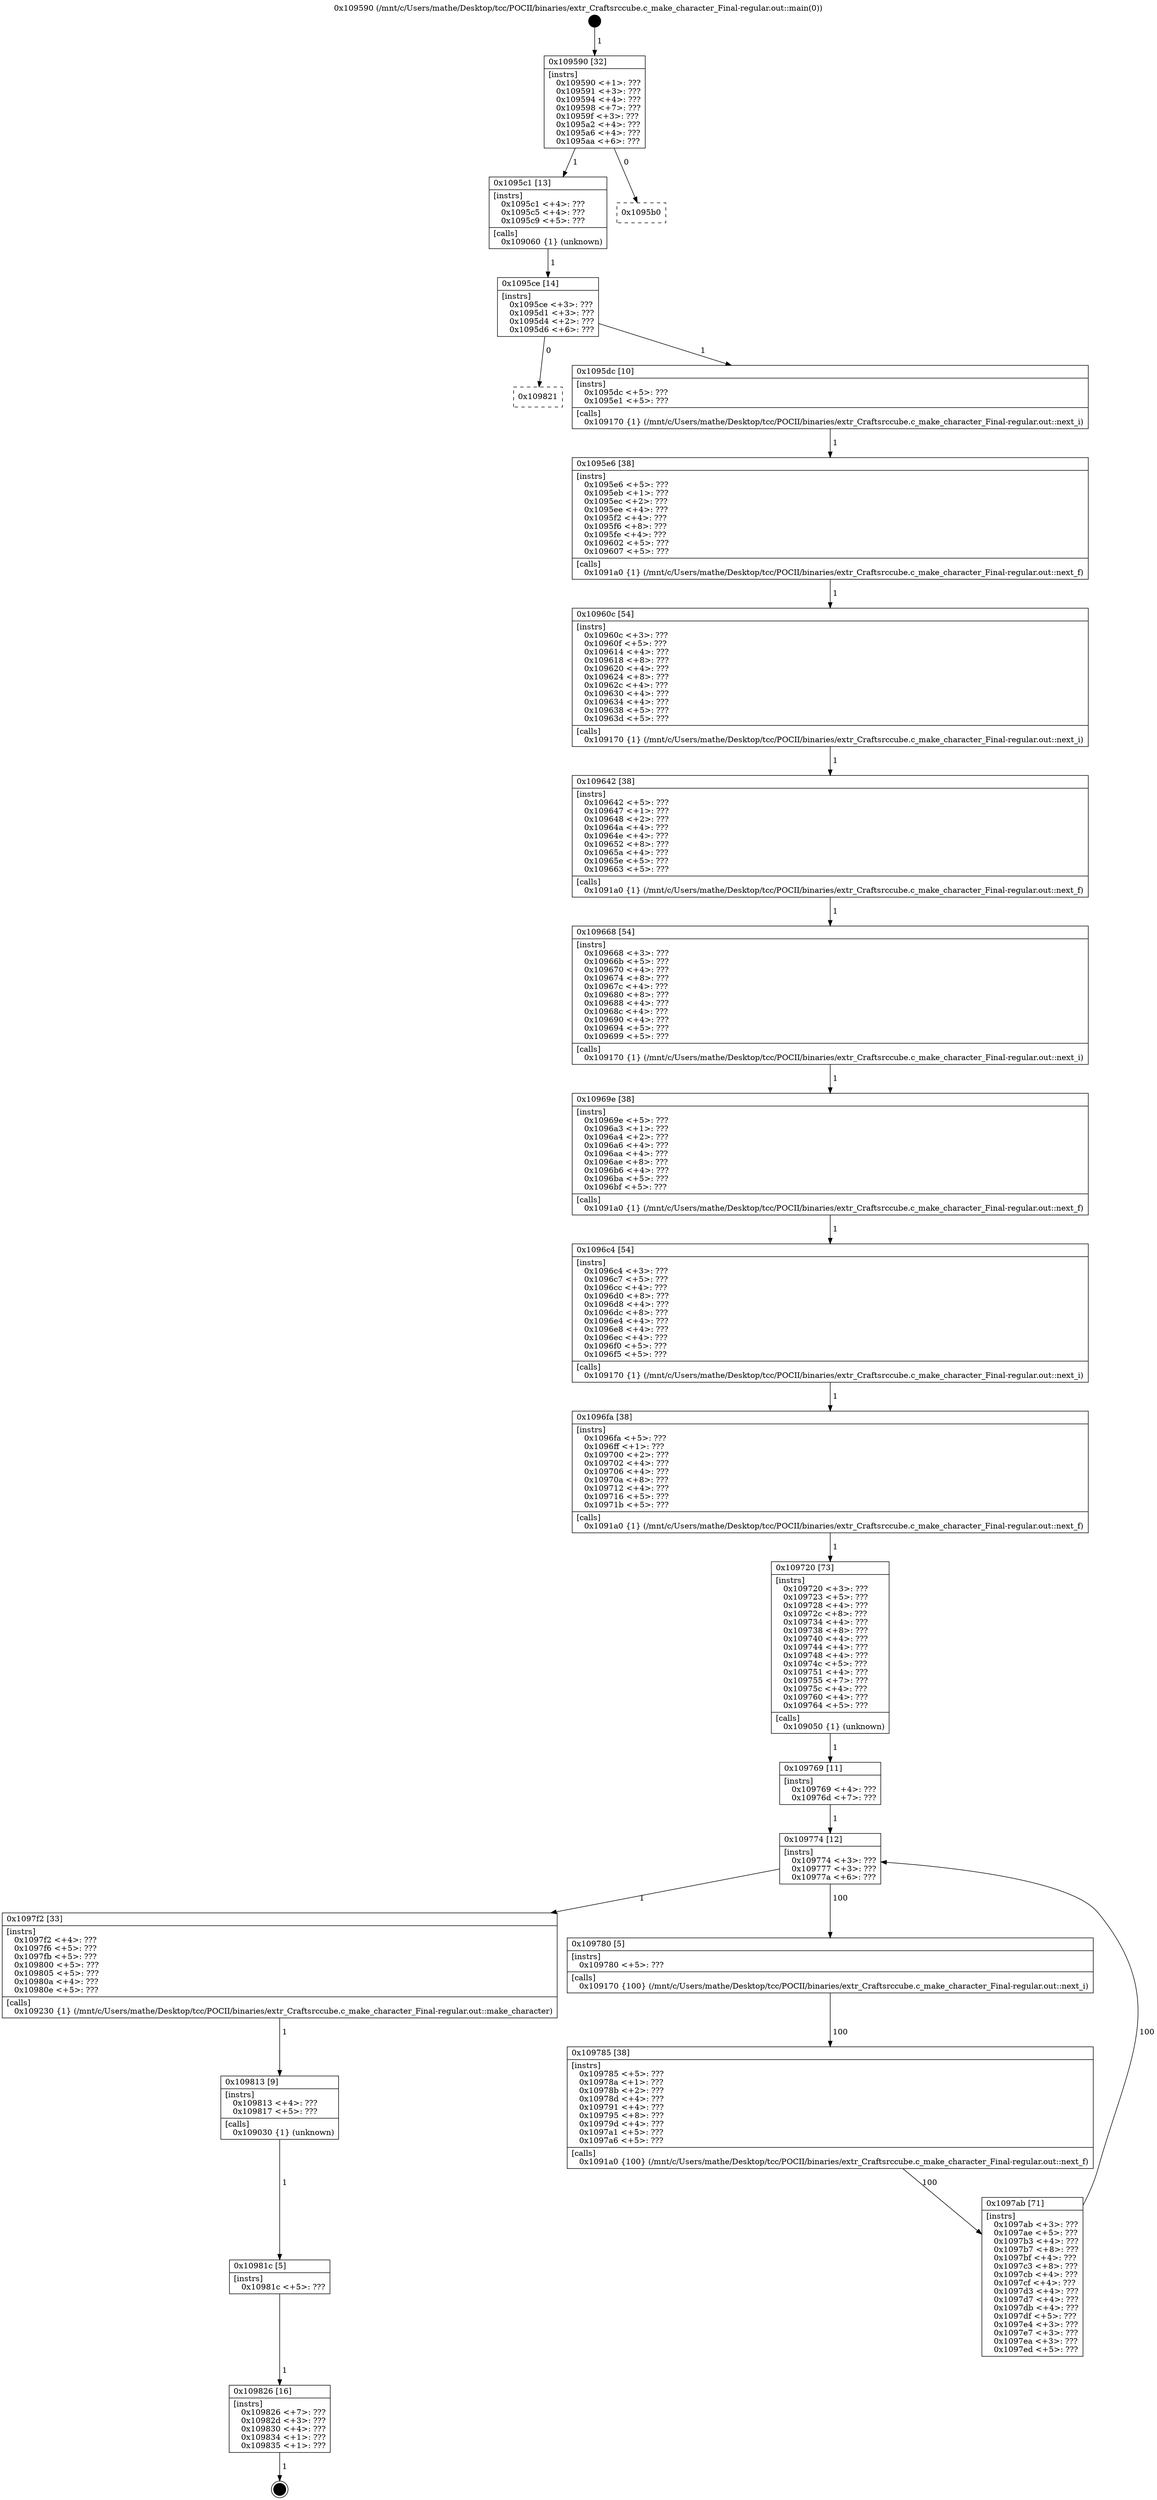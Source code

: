 digraph "0x109590" {
  label = "0x109590 (/mnt/c/Users/mathe/Desktop/tcc/POCII/binaries/extr_Craftsrccube.c_make_character_Final-regular.out::main(0))"
  labelloc = "t"
  node[shape=record]

  Entry [label="",width=0.3,height=0.3,shape=circle,fillcolor=black,style=filled]
  "0x109590" [label="{
     0x109590 [32]\l
     | [instrs]\l
     &nbsp;&nbsp;0x109590 \<+1\>: ???\l
     &nbsp;&nbsp;0x109591 \<+3\>: ???\l
     &nbsp;&nbsp;0x109594 \<+4\>: ???\l
     &nbsp;&nbsp;0x109598 \<+7\>: ???\l
     &nbsp;&nbsp;0x10959f \<+3\>: ???\l
     &nbsp;&nbsp;0x1095a2 \<+4\>: ???\l
     &nbsp;&nbsp;0x1095a6 \<+4\>: ???\l
     &nbsp;&nbsp;0x1095aa \<+6\>: ???\l
  }"]
  "0x1095c1" [label="{
     0x1095c1 [13]\l
     | [instrs]\l
     &nbsp;&nbsp;0x1095c1 \<+4\>: ???\l
     &nbsp;&nbsp;0x1095c5 \<+4\>: ???\l
     &nbsp;&nbsp;0x1095c9 \<+5\>: ???\l
     | [calls]\l
     &nbsp;&nbsp;0x109060 \{1\} (unknown)\l
  }"]
  "0x1095b0" [label="{
     0x1095b0\l
  }", style=dashed]
  "0x1095ce" [label="{
     0x1095ce [14]\l
     | [instrs]\l
     &nbsp;&nbsp;0x1095ce \<+3\>: ???\l
     &nbsp;&nbsp;0x1095d1 \<+3\>: ???\l
     &nbsp;&nbsp;0x1095d4 \<+2\>: ???\l
     &nbsp;&nbsp;0x1095d6 \<+6\>: ???\l
  }"]
  "0x109821" [label="{
     0x109821\l
  }", style=dashed]
  "0x1095dc" [label="{
     0x1095dc [10]\l
     | [instrs]\l
     &nbsp;&nbsp;0x1095dc \<+5\>: ???\l
     &nbsp;&nbsp;0x1095e1 \<+5\>: ???\l
     | [calls]\l
     &nbsp;&nbsp;0x109170 \{1\} (/mnt/c/Users/mathe/Desktop/tcc/POCII/binaries/extr_Craftsrccube.c_make_character_Final-regular.out::next_i)\l
  }"]
  Exit [label="",width=0.3,height=0.3,shape=circle,fillcolor=black,style=filled,peripheries=2]
  "0x1095e6" [label="{
     0x1095e6 [38]\l
     | [instrs]\l
     &nbsp;&nbsp;0x1095e6 \<+5\>: ???\l
     &nbsp;&nbsp;0x1095eb \<+1\>: ???\l
     &nbsp;&nbsp;0x1095ec \<+2\>: ???\l
     &nbsp;&nbsp;0x1095ee \<+4\>: ???\l
     &nbsp;&nbsp;0x1095f2 \<+4\>: ???\l
     &nbsp;&nbsp;0x1095f6 \<+8\>: ???\l
     &nbsp;&nbsp;0x1095fe \<+4\>: ???\l
     &nbsp;&nbsp;0x109602 \<+5\>: ???\l
     &nbsp;&nbsp;0x109607 \<+5\>: ???\l
     | [calls]\l
     &nbsp;&nbsp;0x1091a0 \{1\} (/mnt/c/Users/mathe/Desktop/tcc/POCII/binaries/extr_Craftsrccube.c_make_character_Final-regular.out::next_f)\l
  }"]
  "0x10960c" [label="{
     0x10960c [54]\l
     | [instrs]\l
     &nbsp;&nbsp;0x10960c \<+3\>: ???\l
     &nbsp;&nbsp;0x10960f \<+5\>: ???\l
     &nbsp;&nbsp;0x109614 \<+4\>: ???\l
     &nbsp;&nbsp;0x109618 \<+8\>: ???\l
     &nbsp;&nbsp;0x109620 \<+4\>: ???\l
     &nbsp;&nbsp;0x109624 \<+8\>: ???\l
     &nbsp;&nbsp;0x10962c \<+4\>: ???\l
     &nbsp;&nbsp;0x109630 \<+4\>: ???\l
     &nbsp;&nbsp;0x109634 \<+4\>: ???\l
     &nbsp;&nbsp;0x109638 \<+5\>: ???\l
     &nbsp;&nbsp;0x10963d \<+5\>: ???\l
     | [calls]\l
     &nbsp;&nbsp;0x109170 \{1\} (/mnt/c/Users/mathe/Desktop/tcc/POCII/binaries/extr_Craftsrccube.c_make_character_Final-regular.out::next_i)\l
  }"]
  "0x109642" [label="{
     0x109642 [38]\l
     | [instrs]\l
     &nbsp;&nbsp;0x109642 \<+5\>: ???\l
     &nbsp;&nbsp;0x109647 \<+1\>: ???\l
     &nbsp;&nbsp;0x109648 \<+2\>: ???\l
     &nbsp;&nbsp;0x10964a \<+4\>: ???\l
     &nbsp;&nbsp;0x10964e \<+4\>: ???\l
     &nbsp;&nbsp;0x109652 \<+8\>: ???\l
     &nbsp;&nbsp;0x10965a \<+4\>: ???\l
     &nbsp;&nbsp;0x10965e \<+5\>: ???\l
     &nbsp;&nbsp;0x109663 \<+5\>: ???\l
     | [calls]\l
     &nbsp;&nbsp;0x1091a0 \{1\} (/mnt/c/Users/mathe/Desktop/tcc/POCII/binaries/extr_Craftsrccube.c_make_character_Final-regular.out::next_f)\l
  }"]
  "0x109668" [label="{
     0x109668 [54]\l
     | [instrs]\l
     &nbsp;&nbsp;0x109668 \<+3\>: ???\l
     &nbsp;&nbsp;0x10966b \<+5\>: ???\l
     &nbsp;&nbsp;0x109670 \<+4\>: ???\l
     &nbsp;&nbsp;0x109674 \<+8\>: ???\l
     &nbsp;&nbsp;0x10967c \<+4\>: ???\l
     &nbsp;&nbsp;0x109680 \<+8\>: ???\l
     &nbsp;&nbsp;0x109688 \<+4\>: ???\l
     &nbsp;&nbsp;0x10968c \<+4\>: ???\l
     &nbsp;&nbsp;0x109690 \<+4\>: ???\l
     &nbsp;&nbsp;0x109694 \<+5\>: ???\l
     &nbsp;&nbsp;0x109699 \<+5\>: ???\l
     | [calls]\l
     &nbsp;&nbsp;0x109170 \{1\} (/mnt/c/Users/mathe/Desktop/tcc/POCII/binaries/extr_Craftsrccube.c_make_character_Final-regular.out::next_i)\l
  }"]
  "0x10969e" [label="{
     0x10969e [38]\l
     | [instrs]\l
     &nbsp;&nbsp;0x10969e \<+5\>: ???\l
     &nbsp;&nbsp;0x1096a3 \<+1\>: ???\l
     &nbsp;&nbsp;0x1096a4 \<+2\>: ???\l
     &nbsp;&nbsp;0x1096a6 \<+4\>: ???\l
     &nbsp;&nbsp;0x1096aa \<+4\>: ???\l
     &nbsp;&nbsp;0x1096ae \<+8\>: ???\l
     &nbsp;&nbsp;0x1096b6 \<+4\>: ???\l
     &nbsp;&nbsp;0x1096ba \<+5\>: ???\l
     &nbsp;&nbsp;0x1096bf \<+5\>: ???\l
     | [calls]\l
     &nbsp;&nbsp;0x1091a0 \{1\} (/mnt/c/Users/mathe/Desktop/tcc/POCII/binaries/extr_Craftsrccube.c_make_character_Final-regular.out::next_f)\l
  }"]
  "0x1096c4" [label="{
     0x1096c4 [54]\l
     | [instrs]\l
     &nbsp;&nbsp;0x1096c4 \<+3\>: ???\l
     &nbsp;&nbsp;0x1096c7 \<+5\>: ???\l
     &nbsp;&nbsp;0x1096cc \<+4\>: ???\l
     &nbsp;&nbsp;0x1096d0 \<+8\>: ???\l
     &nbsp;&nbsp;0x1096d8 \<+4\>: ???\l
     &nbsp;&nbsp;0x1096dc \<+8\>: ???\l
     &nbsp;&nbsp;0x1096e4 \<+4\>: ???\l
     &nbsp;&nbsp;0x1096e8 \<+4\>: ???\l
     &nbsp;&nbsp;0x1096ec \<+4\>: ???\l
     &nbsp;&nbsp;0x1096f0 \<+5\>: ???\l
     &nbsp;&nbsp;0x1096f5 \<+5\>: ???\l
     | [calls]\l
     &nbsp;&nbsp;0x109170 \{1\} (/mnt/c/Users/mathe/Desktop/tcc/POCII/binaries/extr_Craftsrccube.c_make_character_Final-regular.out::next_i)\l
  }"]
  "0x1096fa" [label="{
     0x1096fa [38]\l
     | [instrs]\l
     &nbsp;&nbsp;0x1096fa \<+5\>: ???\l
     &nbsp;&nbsp;0x1096ff \<+1\>: ???\l
     &nbsp;&nbsp;0x109700 \<+2\>: ???\l
     &nbsp;&nbsp;0x109702 \<+4\>: ???\l
     &nbsp;&nbsp;0x109706 \<+4\>: ???\l
     &nbsp;&nbsp;0x10970a \<+8\>: ???\l
     &nbsp;&nbsp;0x109712 \<+4\>: ???\l
     &nbsp;&nbsp;0x109716 \<+5\>: ???\l
     &nbsp;&nbsp;0x10971b \<+5\>: ???\l
     | [calls]\l
     &nbsp;&nbsp;0x1091a0 \{1\} (/mnt/c/Users/mathe/Desktop/tcc/POCII/binaries/extr_Craftsrccube.c_make_character_Final-regular.out::next_f)\l
  }"]
  "0x109720" [label="{
     0x109720 [73]\l
     | [instrs]\l
     &nbsp;&nbsp;0x109720 \<+3\>: ???\l
     &nbsp;&nbsp;0x109723 \<+5\>: ???\l
     &nbsp;&nbsp;0x109728 \<+4\>: ???\l
     &nbsp;&nbsp;0x10972c \<+8\>: ???\l
     &nbsp;&nbsp;0x109734 \<+4\>: ???\l
     &nbsp;&nbsp;0x109738 \<+8\>: ???\l
     &nbsp;&nbsp;0x109740 \<+4\>: ???\l
     &nbsp;&nbsp;0x109744 \<+4\>: ???\l
     &nbsp;&nbsp;0x109748 \<+4\>: ???\l
     &nbsp;&nbsp;0x10974c \<+5\>: ???\l
     &nbsp;&nbsp;0x109751 \<+4\>: ???\l
     &nbsp;&nbsp;0x109755 \<+7\>: ???\l
     &nbsp;&nbsp;0x10975c \<+4\>: ???\l
     &nbsp;&nbsp;0x109760 \<+4\>: ???\l
     &nbsp;&nbsp;0x109764 \<+5\>: ???\l
     | [calls]\l
     &nbsp;&nbsp;0x109050 \{1\} (unknown)\l
  }"]
  "0x109774" [label="{
     0x109774 [12]\l
     | [instrs]\l
     &nbsp;&nbsp;0x109774 \<+3\>: ???\l
     &nbsp;&nbsp;0x109777 \<+3\>: ???\l
     &nbsp;&nbsp;0x10977a \<+6\>: ???\l
  }"]
  "0x1097f2" [label="{
     0x1097f2 [33]\l
     | [instrs]\l
     &nbsp;&nbsp;0x1097f2 \<+4\>: ???\l
     &nbsp;&nbsp;0x1097f6 \<+5\>: ???\l
     &nbsp;&nbsp;0x1097fb \<+5\>: ???\l
     &nbsp;&nbsp;0x109800 \<+5\>: ???\l
     &nbsp;&nbsp;0x109805 \<+5\>: ???\l
     &nbsp;&nbsp;0x10980a \<+4\>: ???\l
     &nbsp;&nbsp;0x10980e \<+5\>: ???\l
     | [calls]\l
     &nbsp;&nbsp;0x109230 \{1\} (/mnt/c/Users/mathe/Desktop/tcc/POCII/binaries/extr_Craftsrccube.c_make_character_Final-regular.out::make_character)\l
  }"]
  "0x109780" [label="{
     0x109780 [5]\l
     | [instrs]\l
     &nbsp;&nbsp;0x109780 \<+5\>: ???\l
     | [calls]\l
     &nbsp;&nbsp;0x109170 \{100\} (/mnt/c/Users/mathe/Desktop/tcc/POCII/binaries/extr_Craftsrccube.c_make_character_Final-regular.out::next_i)\l
  }"]
  "0x109785" [label="{
     0x109785 [38]\l
     | [instrs]\l
     &nbsp;&nbsp;0x109785 \<+5\>: ???\l
     &nbsp;&nbsp;0x10978a \<+1\>: ???\l
     &nbsp;&nbsp;0x10978b \<+2\>: ???\l
     &nbsp;&nbsp;0x10978d \<+4\>: ???\l
     &nbsp;&nbsp;0x109791 \<+4\>: ???\l
     &nbsp;&nbsp;0x109795 \<+8\>: ???\l
     &nbsp;&nbsp;0x10979d \<+4\>: ???\l
     &nbsp;&nbsp;0x1097a1 \<+5\>: ???\l
     &nbsp;&nbsp;0x1097a6 \<+5\>: ???\l
     | [calls]\l
     &nbsp;&nbsp;0x1091a0 \{100\} (/mnt/c/Users/mathe/Desktop/tcc/POCII/binaries/extr_Craftsrccube.c_make_character_Final-regular.out::next_f)\l
  }"]
  "0x1097ab" [label="{
     0x1097ab [71]\l
     | [instrs]\l
     &nbsp;&nbsp;0x1097ab \<+3\>: ???\l
     &nbsp;&nbsp;0x1097ae \<+5\>: ???\l
     &nbsp;&nbsp;0x1097b3 \<+4\>: ???\l
     &nbsp;&nbsp;0x1097b7 \<+8\>: ???\l
     &nbsp;&nbsp;0x1097bf \<+4\>: ???\l
     &nbsp;&nbsp;0x1097c3 \<+8\>: ???\l
     &nbsp;&nbsp;0x1097cb \<+4\>: ???\l
     &nbsp;&nbsp;0x1097cf \<+4\>: ???\l
     &nbsp;&nbsp;0x1097d3 \<+4\>: ???\l
     &nbsp;&nbsp;0x1097d7 \<+4\>: ???\l
     &nbsp;&nbsp;0x1097db \<+4\>: ???\l
     &nbsp;&nbsp;0x1097df \<+5\>: ???\l
     &nbsp;&nbsp;0x1097e4 \<+3\>: ???\l
     &nbsp;&nbsp;0x1097e7 \<+3\>: ???\l
     &nbsp;&nbsp;0x1097ea \<+3\>: ???\l
     &nbsp;&nbsp;0x1097ed \<+5\>: ???\l
  }"]
  "0x109769" [label="{
     0x109769 [11]\l
     | [instrs]\l
     &nbsp;&nbsp;0x109769 \<+4\>: ???\l
     &nbsp;&nbsp;0x10976d \<+7\>: ???\l
  }"]
  "0x109813" [label="{
     0x109813 [9]\l
     | [instrs]\l
     &nbsp;&nbsp;0x109813 \<+4\>: ???\l
     &nbsp;&nbsp;0x109817 \<+5\>: ???\l
     | [calls]\l
     &nbsp;&nbsp;0x109030 \{1\} (unknown)\l
  }"]
  "0x10981c" [label="{
     0x10981c [5]\l
     | [instrs]\l
     &nbsp;&nbsp;0x10981c \<+5\>: ???\l
  }"]
  "0x109826" [label="{
     0x109826 [16]\l
     | [instrs]\l
     &nbsp;&nbsp;0x109826 \<+7\>: ???\l
     &nbsp;&nbsp;0x10982d \<+3\>: ???\l
     &nbsp;&nbsp;0x109830 \<+4\>: ???\l
     &nbsp;&nbsp;0x109834 \<+1\>: ???\l
     &nbsp;&nbsp;0x109835 \<+1\>: ???\l
  }"]
  Entry -> "0x109590" [label=" 1"]
  "0x109590" -> "0x1095c1" [label=" 1"]
  "0x109590" -> "0x1095b0" [label=" 0"]
  "0x1095c1" -> "0x1095ce" [label=" 1"]
  "0x1095ce" -> "0x109821" [label=" 0"]
  "0x1095ce" -> "0x1095dc" [label=" 1"]
  "0x109826" -> Exit [label=" 1"]
  "0x1095dc" -> "0x1095e6" [label=" 1"]
  "0x1095e6" -> "0x10960c" [label=" 1"]
  "0x10960c" -> "0x109642" [label=" 1"]
  "0x109642" -> "0x109668" [label=" 1"]
  "0x109668" -> "0x10969e" [label=" 1"]
  "0x10969e" -> "0x1096c4" [label=" 1"]
  "0x1096c4" -> "0x1096fa" [label=" 1"]
  "0x1096fa" -> "0x109720" [label=" 1"]
  "0x109720" -> "0x109769" [label=" 1"]
  "0x109774" -> "0x1097f2" [label=" 1"]
  "0x109774" -> "0x109780" [label=" 100"]
  "0x109780" -> "0x109785" [label=" 100"]
  "0x109785" -> "0x1097ab" [label=" 100"]
  "0x109769" -> "0x109774" [label=" 1"]
  "0x1097ab" -> "0x109774" [label=" 100"]
  "0x1097f2" -> "0x109813" [label=" 1"]
  "0x109813" -> "0x10981c" [label=" 1"]
  "0x10981c" -> "0x109826" [label=" 1"]
}
